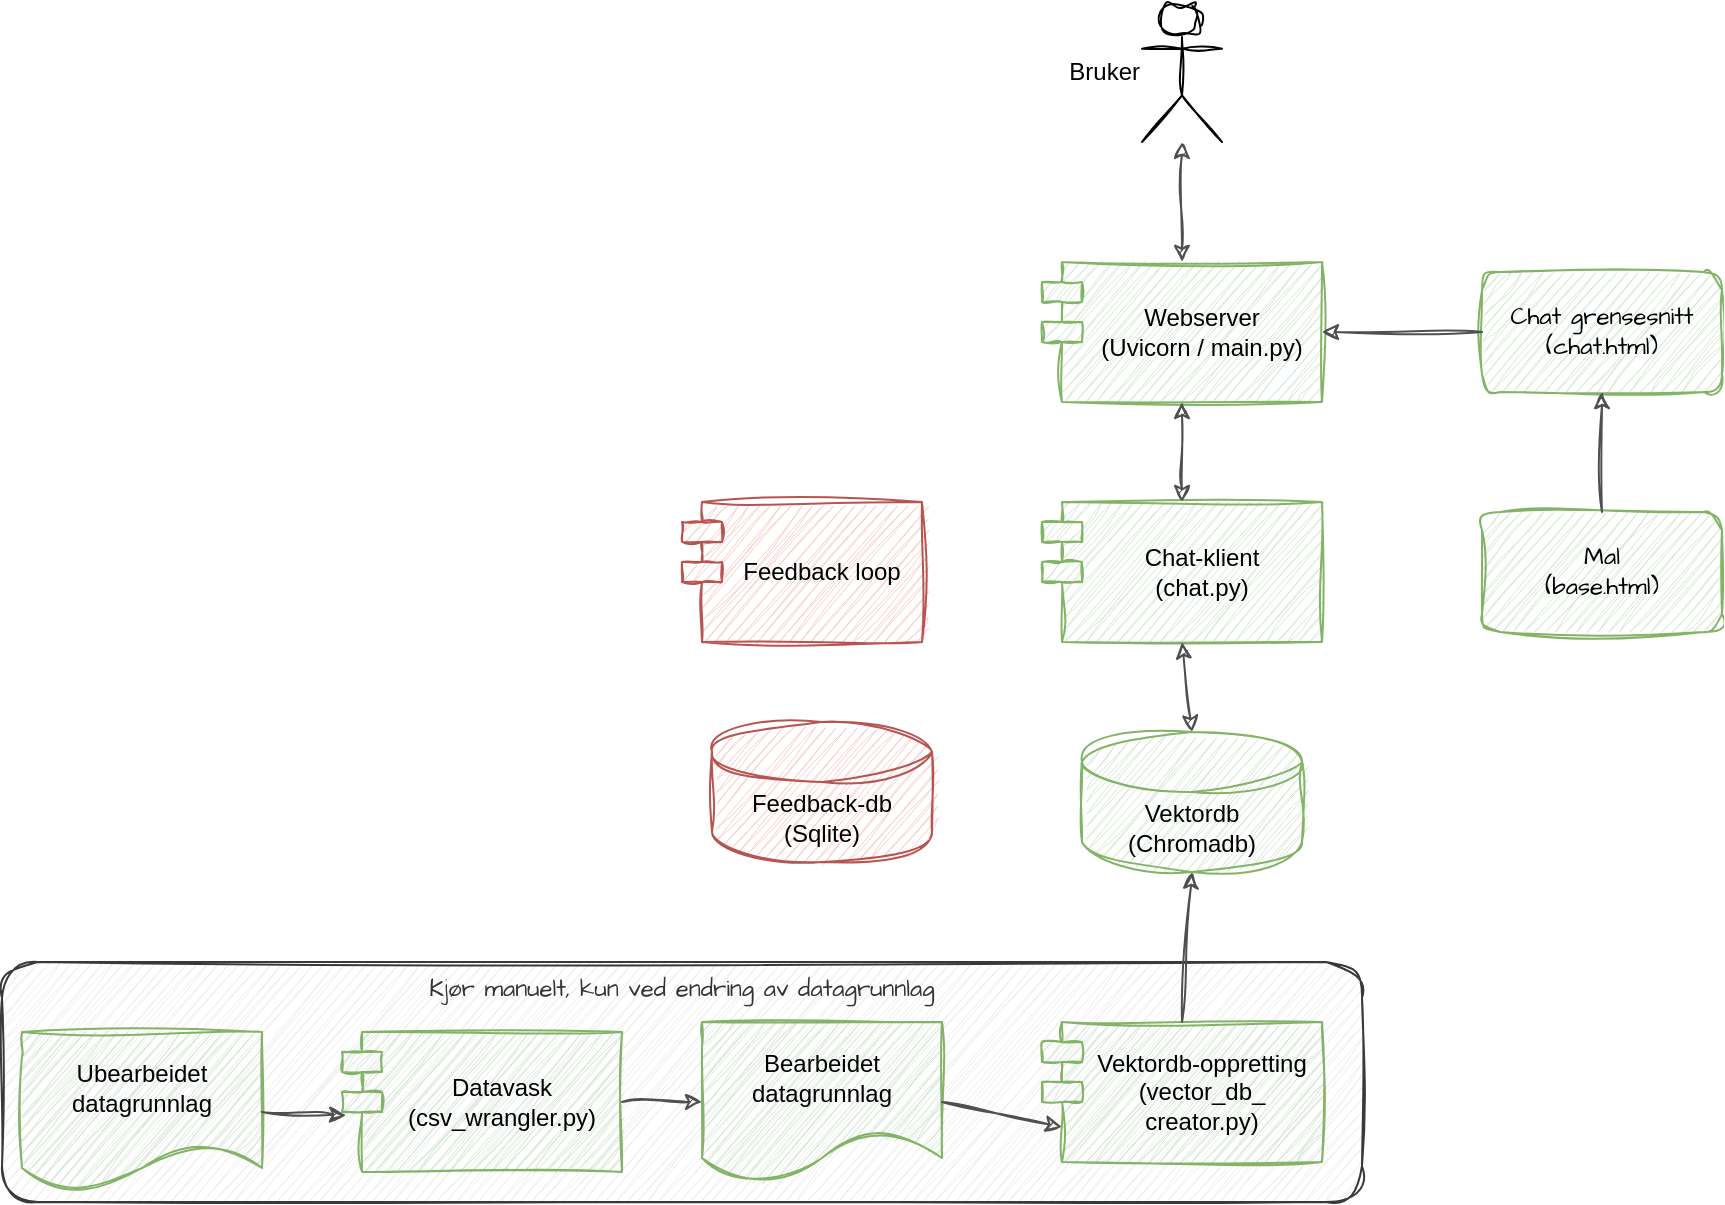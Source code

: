 <mxfile version="24.8.6">
  <diagram name="Page-1" id="m-JVABFNx70qGZQFYmDt">
    <mxGraphModel dx="1434" dy="820" grid="1" gridSize="10" guides="1" tooltips="1" connect="1" arrows="1" fold="1" page="1" pageScale="1" pageWidth="1654" pageHeight="1169" background="#FFFFFF" math="0" shadow="0">
      <root>
        <mxCell id="0" />
        <mxCell id="1" parent="0" />
        <mxCell id="EBoKAFP_05bSJnqW43rb-26" value="&lt;span style=&quot;color: rgb(51, 51, 51);&quot;&gt;Kjør manuelt, kun ved endring av datagrunnlag&lt;/span&gt;" style="rounded=1;whiteSpace=wrap;html=1;sketch=1;hachureGap=4;jiggle=2;curveFitting=1;fontFamily=Architects Daughter;fontSource=https%3A%2F%2Ffonts.googleapis.com%2Fcss%3Ffamily%3DArchitects%2BDaughter;shadow=0;fillColor=#eeeeee;strokeColor=#36393d;verticalAlign=top;" parent="1" vertex="1">
          <mxGeometry x="10" y="580" width="680" height="120" as="geometry" />
        </mxCell>
        <mxCell id="OZ7ZVYV1SHYDmix4k7CT-1" value="Webserver&lt;br&gt;&lt;div&gt;(Uvicorn / main.py)&lt;/div&gt;" style="shape=module;align=left;spacingLeft=20;align=center;verticalAlign=middle;whiteSpace=wrap;html=1;fillColor=#d5e8d4;strokeColor=#82b366;shadow=0;sketch=1;curveFitting=1;jiggle=2;rounded=1;" parent="1" vertex="1">
          <mxGeometry x="530" y="230" width="140" height="70" as="geometry" />
        </mxCell>
        <mxCell id="sIb8TJTJuCUGwvz0RZf--2" value="Chat-klient&lt;div&gt;(chat.py)&lt;/div&gt;" style="shape=module;align=left;spacingLeft=20;align=center;verticalAlign=middle;whiteSpace=wrap;html=1;fillColor=#d5e8d4;strokeColor=#82b366;shadow=0;sketch=1;curveFitting=1;jiggle=2;rounded=1;" parent="1" vertex="1">
          <mxGeometry x="530" y="350" width="140" height="70" as="geometry" />
        </mxCell>
        <mxCell id="sIb8TJTJuCUGwvz0RZf--3" value="Feedback loop" style="shape=module;align=left;spacingLeft=20;align=center;verticalAlign=middle;whiteSpace=wrap;html=1;fillColor=#f8cecc;strokeColor=#b85450;shadow=0;sketch=1;curveFitting=1;jiggle=2;rounded=1;" parent="1" vertex="1">
          <mxGeometry x="350" y="350" width="120" height="70" as="geometry" />
        </mxCell>
        <mxCell id="EBoKAFP_05bSJnqW43rb-1" value="Vektordb&lt;div&gt;(Chromadb)&lt;/div&gt;" style="shape=cylinder3;whiteSpace=wrap;html=1;boundedLbl=1;backgroundOutline=1;size=15;fillColor=#d5e8d4;strokeColor=#82b366;shadow=0;sketch=1;curveFitting=1;jiggle=2;rounded=1;" parent="1" vertex="1">
          <mxGeometry x="550" y="465" width="110" height="70" as="geometry" />
        </mxCell>
        <mxCell id="EBoKAFP_05bSJnqW43rb-2" value="Ubearbeidet datagrunnlag" style="shape=document;whiteSpace=wrap;html=1;boundedLbl=1;shadow=0;sketch=1;curveFitting=1;jiggle=2;rounded=1;fillColor=#d5e8d4;strokeColor=#82b366;" parent="1" vertex="1">
          <mxGeometry x="20" y="615" width="120" height="80" as="geometry" />
        </mxCell>
        <mxCell id="EBoKAFP_05bSJnqW43rb-5" value="&lt;div&gt;Datavask&lt;/div&gt;(csv_wrangler.py)" style="shape=module;align=left;spacingLeft=20;align=center;verticalAlign=middle;whiteSpace=wrap;html=1;fillColor=#d5e8d4;strokeColor=#82b366;shadow=0;sketch=1;curveFitting=1;jiggle=2;rounded=1;" parent="1" vertex="1">
          <mxGeometry x="180" y="615" width="140" height="70" as="geometry" />
        </mxCell>
        <mxCell id="EBoKAFP_05bSJnqW43rb-6" value="Bruker" style="shape=umlActor;verticalLabelPosition=middle;verticalAlign=middle;html=1;outlineConnect=0;shadow=0;sketch=1;curveFitting=1;jiggle=2;align=right;labelPosition=left;rounded=1;" parent="1" vertex="1">
          <mxGeometry x="580" y="100" width="40" height="70" as="geometry" />
        </mxCell>
        <mxCell id="EBoKAFP_05bSJnqW43rb-7" value="" style="endArrow=classic;html=1;rounded=1;exitX=1;exitY=0.5;exitDx=0;exitDy=0;entryX=0.015;entryY=0.595;entryDx=0;entryDy=0;strokeColor=#4F4F4F;shadow=0;sketch=1;curveFitting=1;jiggle=2;entryPerimeter=0;" parent="1" source="EBoKAFP_05bSJnqW43rb-2" target="EBoKAFP_05bSJnqW43rb-5" edge="1">
          <mxGeometry width="50" height="50" relative="1" as="geometry">
            <mxPoint x="450" y="425" as="sourcePoint" />
            <mxPoint x="580" y="365" as="targetPoint" />
          </mxGeometry>
        </mxCell>
        <mxCell id="EBoKAFP_05bSJnqW43rb-8" value="Bearbeidet datagrunnlag" style="shape=document;whiteSpace=wrap;html=1;boundedLbl=1;shadow=0;sketch=1;curveFitting=1;jiggle=2;rounded=1;fillColor=#d5e8d4;strokeColor=#82b366;" parent="1" vertex="1">
          <mxGeometry x="360" y="610" width="120" height="80" as="geometry" />
        </mxCell>
        <mxCell id="EBoKAFP_05bSJnqW43rb-9" value="" style="endArrow=classic;html=1;rounded=1;exitX=1;exitY=0.5;exitDx=0;exitDy=0;entryX=0;entryY=0.5;entryDx=0;entryDy=0;strokeColor=#4F4F4F;shadow=0;sketch=1;curveFitting=1;jiggle=2;edgeStyle=orthogonalEdgeStyle;" parent="1" source="EBoKAFP_05bSJnqW43rb-5" target="EBoKAFP_05bSJnqW43rb-8" edge="1">
          <mxGeometry width="50" height="50" relative="1" as="geometry">
            <mxPoint x="160" y="517" as="sourcePoint" />
            <mxPoint x="240" y="518" as="targetPoint" />
          </mxGeometry>
        </mxCell>
        <mxCell id="EBoKAFP_05bSJnqW43rb-10" value="&lt;div&gt;Vektordb-oppretting&lt;/div&gt;(vector_db_&lt;div&gt;creator.py)&lt;/div&gt;" style="shape=module;align=left;spacingLeft=20;align=center;verticalAlign=middle;whiteSpace=wrap;html=1;fillColor=#d5e8d4;strokeColor=#82b366;shadow=0;sketch=1;curveFitting=1;jiggle=2;rounded=1;" parent="1" vertex="1">
          <mxGeometry x="530" y="610" width="140" height="70" as="geometry" />
        </mxCell>
        <mxCell id="EBoKAFP_05bSJnqW43rb-11" value="" style="endArrow=classic;html=1;rounded=1;strokeColor=#4F4F4F;shadow=0;sketch=1;curveFitting=1;jiggle=2;exitX=1;exitY=0.5;exitDx=0;exitDy=0;entryX=0;entryY=0.75;entryDx=10;entryDy=0;entryPerimeter=0;" parent="1" source="EBoKAFP_05bSJnqW43rb-8" target="EBoKAFP_05bSJnqW43rb-10" edge="1">
          <mxGeometry width="50" height="50" relative="1" as="geometry">
            <mxPoint x="350" y="518" as="sourcePoint" />
            <mxPoint x="250" y="385" as="targetPoint" />
          </mxGeometry>
        </mxCell>
        <mxCell id="EBoKAFP_05bSJnqW43rb-12" value="" style="endArrow=classic;html=1;rounded=1;entryX=0.5;entryY=1;entryDx=0;entryDy=0;strokeColor=#4F4F4F;entryPerimeter=0;exitX=0.5;exitY=0;exitDx=0;exitDy=0;shadow=0;sketch=1;curveFitting=1;jiggle=2;" parent="1" source="EBoKAFP_05bSJnqW43rb-10" target="EBoKAFP_05bSJnqW43rb-1" edge="1">
          <mxGeometry width="50" height="50" relative="1" as="geometry">
            <mxPoint x="520" y="570" as="sourcePoint" />
            <mxPoint x="520" y="510" as="targetPoint" />
          </mxGeometry>
        </mxCell>
        <mxCell id="EBoKAFP_05bSJnqW43rb-15" value="&lt;div&gt;Chat grensesnitt&lt;/div&gt;(chat.html)" style="rounded=1;whiteSpace=wrap;html=1;sketch=1;hachureGap=4;jiggle=2;curveFitting=1;fontFamily=Architects Daughter;fontSource=https%3A%2F%2Ffonts.googleapis.com%2Fcss%3Ffamily%3DArchitects%2BDaughter;fillColor=#d5e8d4;strokeColor=#82b366;shadow=0;" parent="1" vertex="1">
          <mxGeometry x="750" y="235" width="120" height="60" as="geometry" />
        </mxCell>
        <mxCell id="EBoKAFP_05bSJnqW43rb-16" value="&lt;div&gt;Mal&lt;/div&gt;&lt;div&gt;&lt;span style=&quot;background-color: initial;&quot;&gt;(base.html)&lt;/span&gt;&lt;/div&gt;" style="rounded=1;whiteSpace=wrap;html=1;sketch=1;hachureGap=4;jiggle=2;curveFitting=1;fontFamily=Architects Daughter;fontSource=https%3A%2F%2Ffonts.googleapis.com%2Fcss%3Ffamily%3DArchitects%2BDaughter;fillColor=#d5e8d4;strokeColor=#82b366;shadow=0;" parent="1" vertex="1">
          <mxGeometry x="750" y="355" width="120" height="60" as="geometry" />
        </mxCell>
        <mxCell id="EBoKAFP_05bSJnqW43rb-17" value="" style="endArrow=classic;html=1;rounded=1;entryX=0.5;entryY=1;entryDx=0;entryDy=0;strokeColor=#4F4F4F;shadow=0;sketch=1;curveFitting=1;jiggle=2;" parent="1" source="EBoKAFP_05bSJnqW43rb-16" target="EBoKAFP_05bSJnqW43rb-15" edge="1">
          <mxGeometry width="50" height="50" relative="1" as="geometry">
            <mxPoint x="730" y="595" as="sourcePoint" />
            <mxPoint x="810" y="595" as="targetPoint" />
          </mxGeometry>
        </mxCell>
        <mxCell id="EBoKAFP_05bSJnqW43rb-20" value="" style="endArrow=classic;html=1;rounded=1;entryX=1;entryY=0.5;entryDx=0;entryDy=0;strokeColor=#4F4F4F;shadow=0;sketch=1;curveFitting=1;jiggle=2;exitX=0;exitY=0.5;exitDx=0;exitDy=0;" parent="1" source="EBoKAFP_05bSJnqW43rb-15" target="OZ7ZVYV1SHYDmix4k7CT-1" edge="1">
          <mxGeometry width="50" height="50" relative="1" as="geometry">
            <mxPoint x="760" y="270" as="sourcePoint" />
            <mxPoint x="890" y="280" as="targetPoint" />
          </mxGeometry>
        </mxCell>
        <mxCell id="EBoKAFP_05bSJnqW43rb-22" value="" style="endArrow=classic;html=1;rounded=1;strokeColor=#4F4F4F;shadow=0;sketch=1;curveFitting=1;jiggle=2;startArrow=classic;startFill=1;exitX=0.5;exitY=0;exitDx=0;exitDy=0;" parent="1" source="OZ7ZVYV1SHYDmix4k7CT-1" target="EBoKAFP_05bSJnqW43rb-6" edge="1">
          <mxGeometry width="50" height="50" relative="1" as="geometry">
            <mxPoint x="745" y="220" as="sourcePoint" />
            <mxPoint x="620" y="220" as="targetPoint" />
          </mxGeometry>
        </mxCell>
        <mxCell id="EBoKAFP_05bSJnqW43rb-23" value="" style="endArrow=classic;html=1;rounded=1;strokeColor=#4F4F4F;shadow=0;sketch=1;curveFitting=1;jiggle=2;startArrow=classic;startFill=1;exitX=0.5;exitY=0;exitDx=0;exitDy=0;exitPerimeter=0;entryX=0.5;entryY=1;entryDx=0;entryDy=0;" parent="1" source="EBoKAFP_05bSJnqW43rb-1" target="sIb8TJTJuCUGwvz0RZf--2" edge="1">
          <mxGeometry width="50" height="50" relative="1" as="geometry">
            <mxPoint x="600" y="460" as="sourcePoint" />
            <mxPoint x="610" y="210" as="targetPoint" />
          </mxGeometry>
        </mxCell>
        <mxCell id="EBoKAFP_05bSJnqW43rb-28" value="" style="endArrow=classic;html=1;rounded=1;strokeColor=#4F4F4F;shadow=0;sketch=1;curveFitting=1;jiggle=2;startArrow=classic;startFill=1;exitX=0.5;exitY=0;exitDx=0;exitDy=0;entryX=0.5;entryY=1;entryDx=0;entryDy=0;" parent="1" source="sIb8TJTJuCUGwvz0RZf--2" target="OZ7ZVYV1SHYDmix4k7CT-1" edge="1">
          <mxGeometry width="50" height="50" relative="1" as="geometry">
            <mxPoint x="599.6" y="330" as="sourcePoint" />
            <mxPoint x="599.6" y="280" as="targetPoint" />
          </mxGeometry>
        </mxCell>
        <mxCell id="EBoKAFP_05bSJnqW43rb-32" value="Feedback-db&lt;div&gt;(Sqlite)&lt;/div&gt;" style="shape=cylinder3;whiteSpace=wrap;html=1;boundedLbl=1;backgroundOutline=1;size=15;fillColor=#f8cecc;strokeColor=#b85450;shadow=0;sketch=1;curveFitting=1;jiggle=2;rounded=1;" parent="1" vertex="1">
          <mxGeometry x="365" y="460" width="110" height="70" as="geometry" />
        </mxCell>
      </root>
    </mxGraphModel>
  </diagram>
</mxfile>
